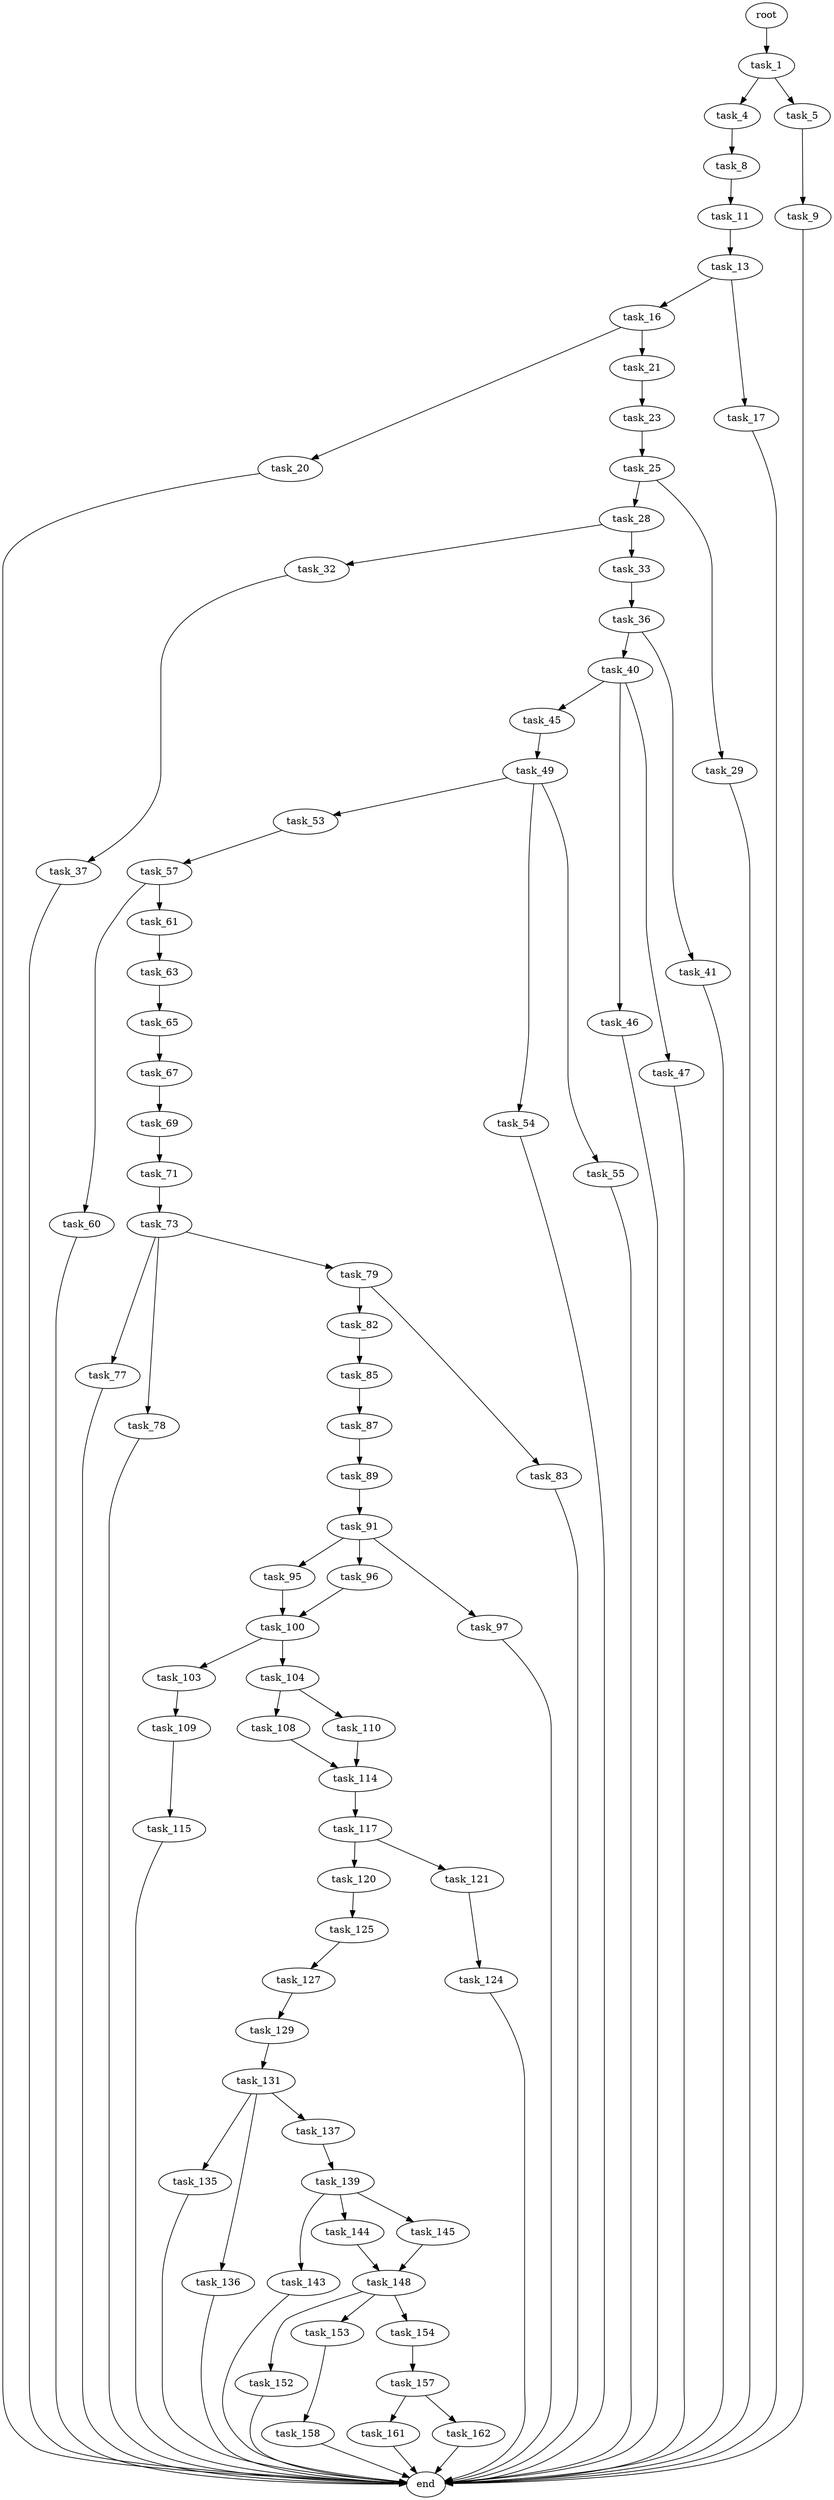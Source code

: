 digraph G {
  root [size="0.000000"];
  task_1 [size="1073741824000.000000"];
  task_4 [size="1073741824000.000000"];
  task_5 [size="9508106646.000000"];
  task_8 [size="68719476736.000000"];
  task_9 [size="549755813888.000000"];
  task_11 [size="583050216216.000000"];
  end [size="0.000000"];
  task_13 [size="28991029248.000000"];
  task_16 [size="782757789696.000000"];
  task_17 [size="35585839660.000000"];
  task_20 [size="8589934592.000000"];
  task_21 [size="2440107667.000000"];
  task_23 [size="28991029248.000000"];
  task_25 [size="14207178875.000000"];
  task_28 [size="23324091564.000000"];
  task_29 [size="5318195121.000000"];
  task_32 [size="8589934592.000000"];
  task_33 [size="134217728000.000000"];
  task_37 [size="56619505430.000000"];
  task_36 [size="19332830855.000000"];
  task_40 [size="782757789696.000000"];
  task_41 [size="454272541571.000000"];
  task_45 [size="368293445632.000000"];
  task_46 [size="19795262201.000000"];
  task_47 [size="782757789696.000000"];
  task_49 [size="351521917559.000000"];
  task_53 [size="26729211324.000000"];
  task_54 [size="8294912677.000000"];
  task_55 [size="2483261427.000000"];
  task_57 [size="938602907553.000000"];
  task_60 [size="61187584345.000000"];
  task_61 [size="9649516425.000000"];
  task_63 [size="5394347765.000000"];
  task_65 [size="231928233984.000000"];
  task_67 [size="164700375772.000000"];
  task_69 [size="985622368.000000"];
  task_71 [size="76328086488.000000"];
  task_73 [size="1871931193.000000"];
  task_77 [size="8099701586.000000"];
  task_78 [size="11779426927.000000"];
  task_79 [size="588498346540.000000"];
  task_82 [size="231928233984.000000"];
  task_83 [size="8864046716.000000"];
  task_85 [size="13417041380.000000"];
  task_87 [size="43090483175.000000"];
  task_89 [size="904583156.000000"];
  task_91 [size="1073741824000.000000"];
  task_95 [size="465447929178.000000"];
  task_96 [size="364024305440.000000"];
  task_97 [size="368293445632.000000"];
  task_100 [size="37495315825.000000"];
  task_103 [size="4751971848.000000"];
  task_104 [size="4154615841.000000"];
  task_109 [size="6914430734.000000"];
  task_108 [size="68369235039.000000"];
  task_110 [size="579635967560.000000"];
  task_114 [size="5714589641.000000"];
  task_115 [size="338559039256.000000"];
  task_117 [size="32964216814.000000"];
  task_120 [size="6356035603.000000"];
  task_121 [size="208702672780.000000"];
  task_125 [size="134217728000.000000"];
  task_124 [size="549755813888.000000"];
  task_127 [size="549755813888.000000"];
  task_129 [size="231928233984.000000"];
  task_131 [size="24165147510.000000"];
  task_135 [size="231928233984.000000"];
  task_136 [size="11317825068.000000"];
  task_137 [size="134217728000.000000"];
  task_139 [size="549755813888.000000"];
  task_143 [size="9462341516.000000"];
  task_144 [size="1929379316.000000"];
  task_145 [size="315365042232.000000"];
  task_148 [size="89962157302.000000"];
  task_152 [size="85538827188.000000"];
  task_153 [size="68719476736.000000"];
  task_154 [size="447451831112.000000"];
  task_158 [size="117853239598.000000"];
  task_157 [size="94788695366.000000"];
  task_161 [size="992196267139.000000"];
  task_162 [size="134217728000.000000"];

  root -> task_1 [size="1.000000"];
  task_1 -> task_4 [size="838860800.000000"];
  task_1 -> task_5 [size="838860800.000000"];
  task_4 -> task_8 [size="838860800.000000"];
  task_5 -> task_9 [size="411041792.000000"];
  task_8 -> task_11 [size="134217728.000000"];
  task_9 -> end [size="1.000000"];
  task_11 -> task_13 [size="536870912.000000"];
  task_13 -> task_16 [size="75497472.000000"];
  task_13 -> task_17 [size="75497472.000000"];
  task_16 -> task_20 [size="679477248.000000"];
  task_16 -> task_21 [size="679477248.000000"];
  task_17 -> end [size="1.000000"];
  task_20 -> end [size="1.000000"];
  task_21 -> task_23 [size="75497472.000000"];
  task_23 -> task_25 [size="75497472.000000"];
  task_25 -> task_28 [size="838860800.000000"];
  task_25 -> task_29 [size="838860800.000000"];
  task_28 -> task_32 [size="536870912.000000"];
  task_28 -> task_33 [size="536870912.000000"];
  task_29 -> end [size="1.000000"];
  task_32 -> task_37 [size="33554432.000000"];
  task_33 -> task_36 [size="209715200.000000"];
  task_37 -> end [size="1.000000"];
  task_36 -> task_40 [size="411041792.000000"];
  task_36 -> task_41 [size="411041792.000000"];
  task_40 -> task_45 [size="679477248.000000"];
  task_40 -> task_46 [size="679477248.000000"];
  task_40 -> task_47 [size="679477248.000000"];
  task_41 -> end [size="1.000000"];
  task_45 -> task_49 [size="411041792.000000"];
  task_46 -> end [size="1.000000"];
  task_47 -> end [size="1.000000"];
  task_49 -> task_53 [size="838860800.000000"];
  task_49 -> task_54 [size="838860800.000000"];
  task_49 -> task_55 [size="838860800.000000"];
  task_53 -> task_57 [size="536870912.000000"];
  task_54 -> end [size="1.000000"];
  task_55 -> end [size="1.000000"];
  task_57 -> task_60 [size="679477248.000000"];
  task_57 -> task_61 [size="679477248.000000"];
  task_60 -> end [size="1.000000"];
  task_61 -> task_63 [size="411041792.000000"];
  task_63 -> task_65 [size="411041792.000000"];
  task_65 -> task_67 [size="301989888.000000"];
  task_67 -> task_69 [size="209715200.000000"];
  task_69 -> task_71 [size="33554432.000000"];
  task_71 -> task_73 [size="134217728.000000"];
  task_73 -> task_77 [size="33554432.000000"];
  task_73 -> task_78 [size="33554432.000000"];
  task_73 -> task_79 [size="33554432.000000"];
  task_77 -> end [size="1.000000"];
  task_78 -> end [size="1.000000"];
  task_79 -> task_82 [size="536870912.000000"];
  task_79 -> task_83 [size="536870912.000000"];
  task_82 -> task_85 [size="301989888.000000"];
  task_83 -> end [size="1.000000"];
  task_85 -> task_87 [size="301989888.000000"];
  task_87 -> task_89 [size="75497472.000000"];
  task_89 -> task_91 [size="33554432.000000"];
  task_91 -> task_95 [size="838860800.000000"];
  task_91 -> task_96 [size="838860800.000000"];
  task_91 -> task_97 [size="838860800.000000"];
  task_95 -> task_100 [size="301989888.000000"];
  task_96 -> task_100 [size="301989888.000000"];
  task_97 -> end [size="1.000000"];
  task_100 -> task_103 [size="33554432.000000"];
  task_100 -> task_104 [size="33554432.000000"];
  task_103 -> task_109 [size="75497472.000000"];
  task_104 -> task_108 [size="209715200.000000"];
  task_104 -> task_110 [size="209715200.000000"];
  task_109 -> task_115 [size="134217728.000000"];
  task_108 -> task_114 [size="75497472.000000"];
  task_110 -> task_114 [size="536870912.000000"];
  task_114 -> task_117 [size="209715200.000000"];
  task_115 -> end [size="1.000000"];
  task_117 -> task_120 [size="536870912.000000"];
  task_117 -> task_121 [size="536870912.000000"];
  task_120 -> task_125 [size="209715200.000000"];
  task_121 -> task_124 [size="301989888.000000"];
  task_125 -> task_127 [size="209715200.000000"];
  task_124 -> end [size="1.000000"];
  task_127 -> task_129 [size="536870912.000000"];
  task_129 -> task_131 [size="301989888.000000"];
  task_131 -> task_135 [size="411041792.000000"];
  task_131 -> task_136 [size="411041792.000000"];
  task_131 -> task_137 [size="411041792.000000"];
  task_135 -> end [size="1.000000"];
  task_136 -> end [size="1.000000"];
  task_137 -> task_139 [size="209715200.000000"];
  task_139 -> task_143 [size="536870912.000000"];
  task_139 -> task_144 [size="536870912.000000"];
  task_139 -> task_145 [size="536870912.000000"];
  task_143 -> end [size="1.000000"];
  task_144 -> task_148 [size="134217728.000000"];
  task_145 -> task_148 [size="209715200.000000"];
  task_148 -> task_152 [size="209715200.000000"];
  task_148 -> task_153 [size="209715200.000000"];
  task_148 -> task_154 [size="209715200.000000"];
  task_152 -> end [size="1.000000"];
  task_153 -> task_158 [size="134217728.000000"];
  task_154 -> task_157 [size="536870912.000000"];
  task_158 -> end [size="1.000000"];
  task_157 -> task_161 [size="301989888.000000"];
  task_157 -> task_162 [size="301989888.000000"];
  task_161 -> end [size="1.000000"];
  task_162 -> end [size="1.000000"];
}
